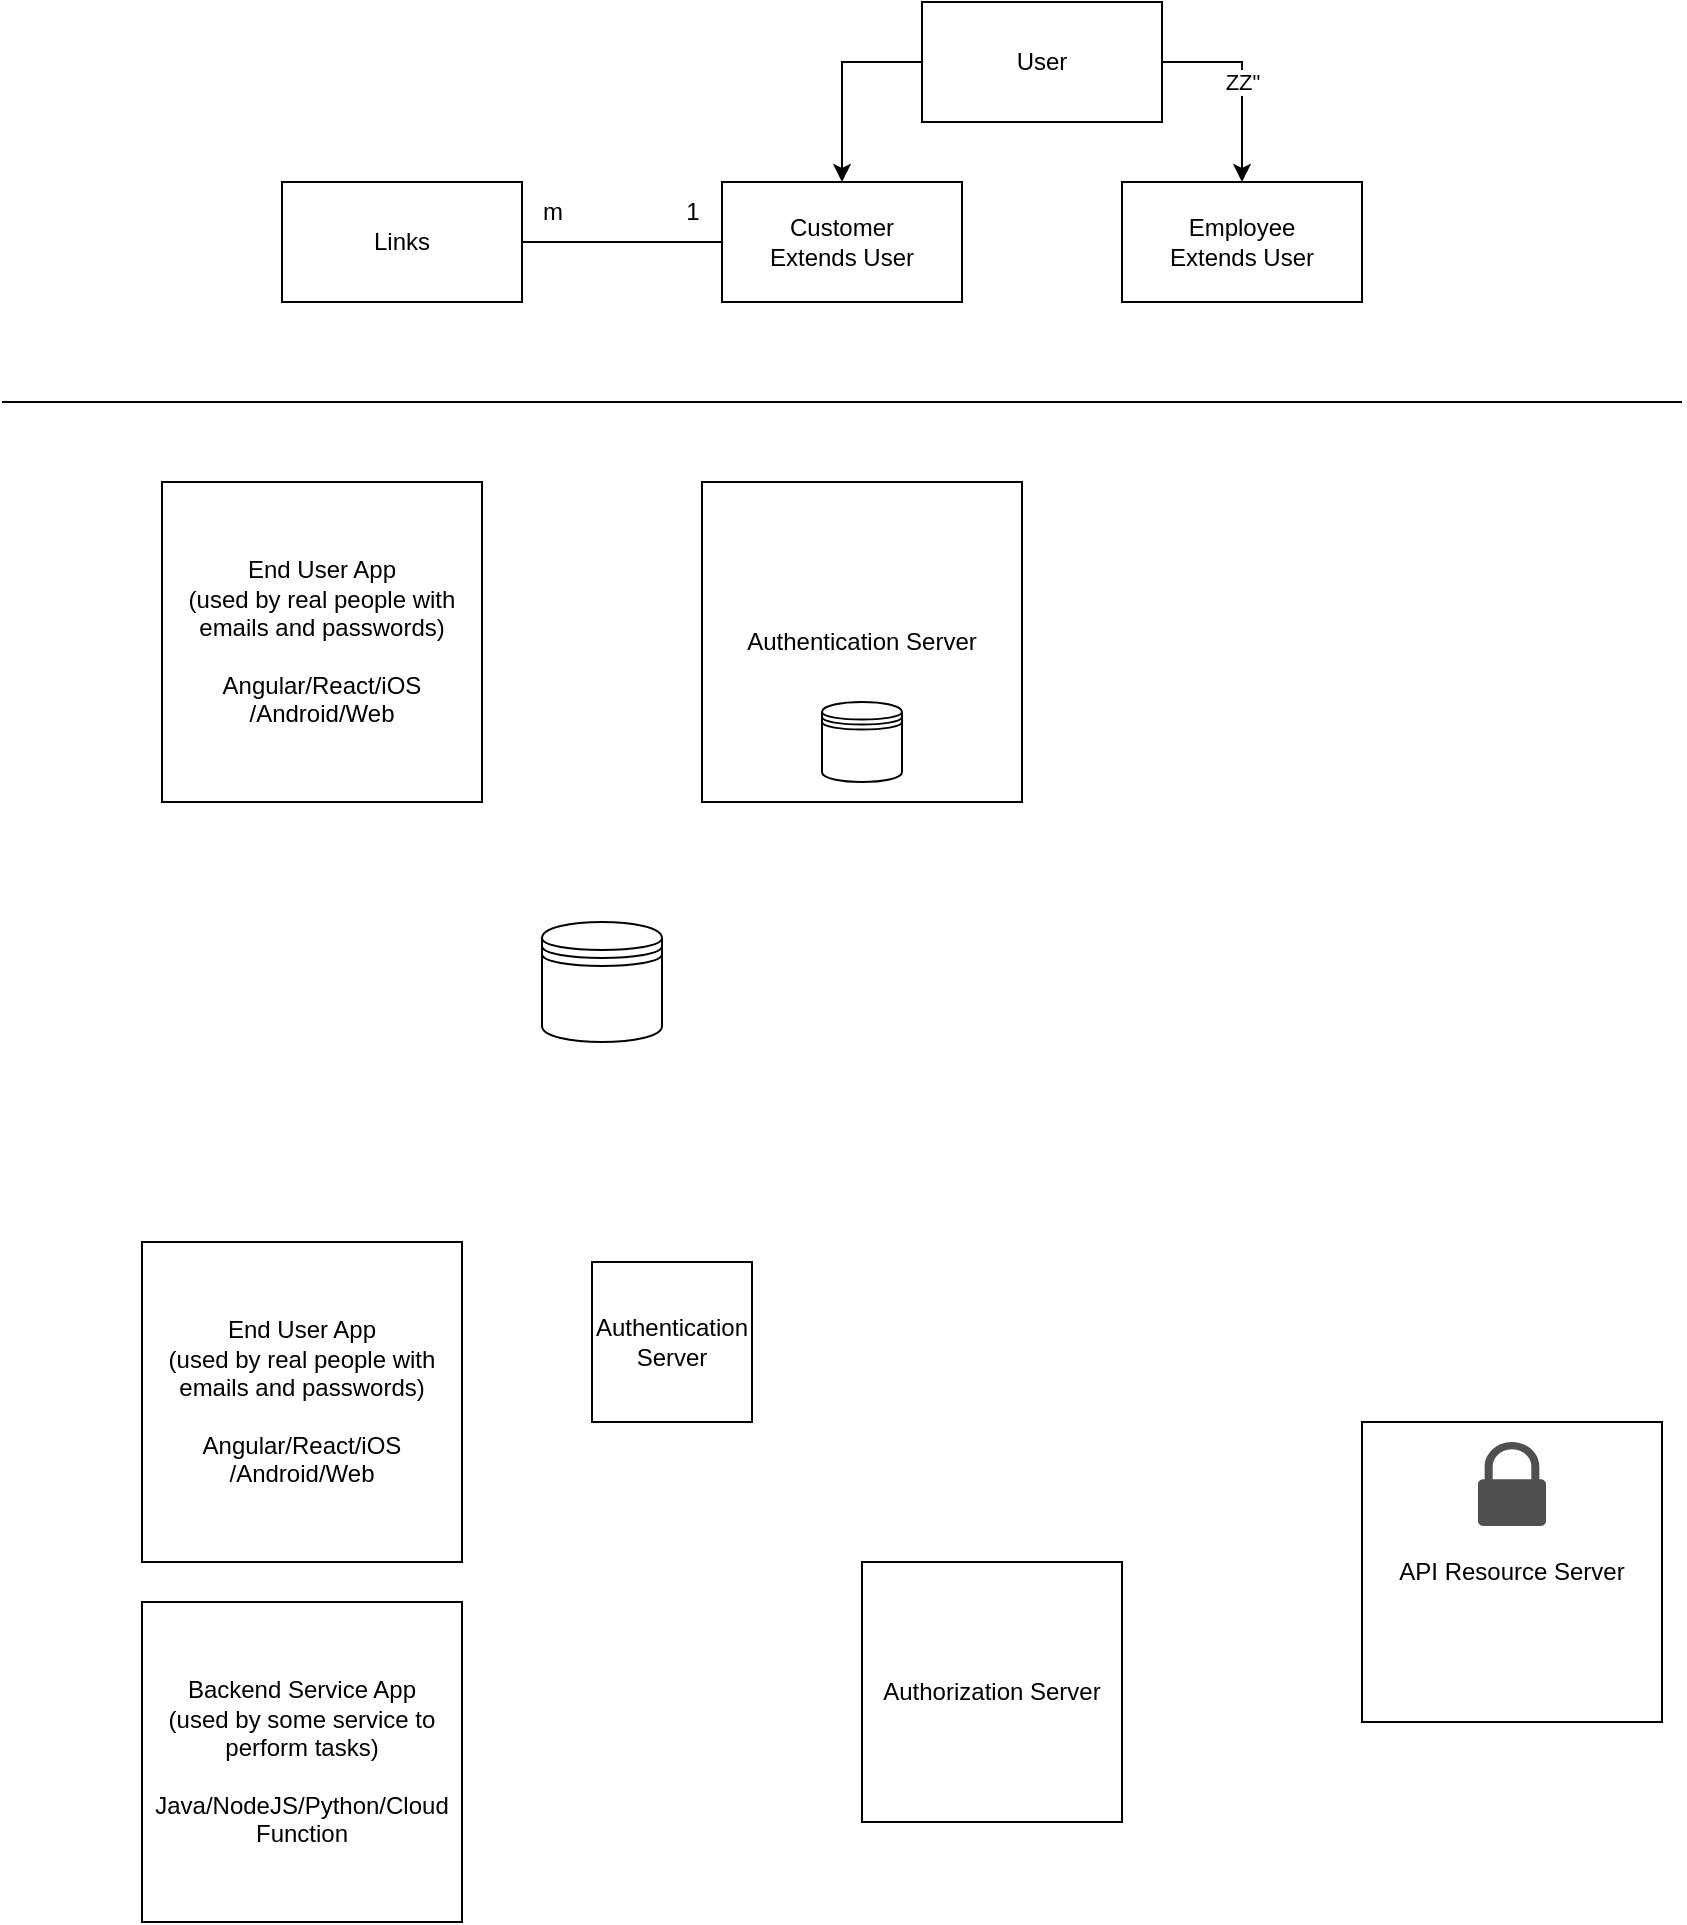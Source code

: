 <mxfile version="20.8.10" type="github">
  <diagram name="Page-1" id="bln3w_XPZ4h6MI37T4bz">
    <mxGraphModel dx="1507" dy="682" grid="1" gridSize="10" guides="1" tooltips="1" connect="1" arrows="1" fold="1" page="0" pageScale="1" pageWidth="850" pageHeight="1100" math="0" shadow="0">
      <root>
        <mxCell id="0" />
        <mxCell id="1" parent="0" />
        <mxCell id="v7E7N75x_8W41wSw50_x-7" style="edgeStyle=orthogonalEdgeStyle;rounded=0;orthogonalLoop=1;jettySize=auto;html=1;entryX=0.5;entryY=0;entryDx=0;entryDy=0;exitX=0;exitY=0.5;exitDx=0;exitDy=0;" parent="1" source="v7E7N75x_8W41wSw50_x-3" target="v7E7N75x_8W41wSw50_x-4" edge="1">
          <mxGeometry relative="1" as="geometry" />
        </mxCell>
        <mxCell id="v7E7N75x_8W41wSw50_x-8" value="ZZ&quot;" style="edgeStyle=orthogonalEdgeStyle;rounded=0;orthogonalLoop=1;jettySize=auto;html=1;entryX=0.5;entryY=0;entryDx=0;entryDy=0;exitX=1;exitY=0.5;exitDx=0;exitDy=0;" parent="1" source="v7E7N75x_8W41wSw50_x-3" target="v7E7N75x_8W41wSw50_x-5" edge="1">
          <mxGeometry relative="1" as="geometry" />
        </mxCell>
        <mxCell id="v7E7N75x_8W41wSw50_x-3" value="User" style="rounded=0;whiteSpace=wrap;html=1;" parent="1" vertex="1">
          <mxGeometry x="150" y="200" width="120" height="60" as="geometry" />
        </mxCell>
        <mxCell id="v7E7N75x_8W41wSw50_x-4" value="Customer&lt;br&gt;Extends User" style="rounded=0;whiteSpace=wrap;html=1;" parent="1" vertex="1">
          <mxGeometry x="50" y="290" width="120" height="60" as="geometry" />
        </mxCell>
        <mxCell id="v7E7N75x_8W41wSw50_x-5" value="Employee&lt;br style=&quot;border-color: var(--border-color);&quot;&gt;Extends User" style="rounded=0;whiteSpace=wrap;html=1;" parent="1" vertex="1">
          <mxGeometry x="250" y="290" width="120" height="60" as="geometry" />
        </mxCell>
        <mxCell id="v7E7N75x_8W41wSw50_x-9" value="Links" style="rounded=0;whiteSpace=wrap;html=1;" parent="1" vertex="1">
          <mxGeometry x="-170" y="290" width="120" height="60" as="geometry" />
        </mxCell>
        <mxCell id="v7E7N75x_8W41wSw50_x-11" value="" style="endArrow=none;html=1;entryX=0;entryY=0.5;entryDx=0;entryDy=0;" parent="1" target="v7E7N75x_8W41wSw50_x-4" edge="1">
          <mxGeometry width="50" height="50" relative="1" as="geometry">
            <mxPoint x="-50" y="320" as="sourcePoint" />
            <mxPoint y="270" as="targetPoint" />
          </mxGeometry>
        </mxCell>
        <mxCell id="v7E7N75x_8W41wSw50_x-12" value="1" style="text;html=1;align=center;verticalAlign=middle;resizable=0;points=[];autosize=1;strokeColor=none;fillColor=none;" parent="1" vertex="1">
          <mxGeometry x="20" y="290" width="30" height="30" as="geometry" />
        </mxCell>
        <mxCell id="v7E7N75x_8W41wSw50_x-13" value="m" style="text;html=1;align=center;verticalAlign=middle;resizable=0;points=[];autosize=1;strokeColor=none;fillColor=none;" parent="1" vertex="1">
          <mxGeometry x="-50" y="290" width="30" height="30" as="geometry" />
        </mxCell>
        <mxCell id="cVUFuzyZl8mE2EMcl6P--1" value="End User App &lt;br&gt;(used by real people with emails and passwords)&lt;br&gt;&lt;br&gt;Angular/React/iOS&lt;br&gt;/Android/Web" style="whiteSpace=wrap;html=1;aspect=fixed;" vertex="1" parent="1">
          <mxGeometry x="-230" y="440" width="160" height="160" as="geometry" />
        </mxCell>
        <mxCell id="cVUFuzyZl8mE2EMcl6P--2" value="" style="endArrow=none;html=1;rounded=0;" edge="1" parent="1">
          <mxGeometry width="50" height="50" relative="1" as="geometry">
            <mxPoint x="-310" y="400" as="sourcePoint" />
            <mxPoint x="530" y="400" as="targetPoint" />
          </mxGeometry>
        </mxCell>
        <mxCell id="cVUFuzyZl8mE2EMcl6P--8" value="Authentication Server" style="whiteSpace=wrap;html=1;aspect=fixed;" vertex="1" parent="1">
          <mxGeometry x="40" y="440" width="160" height="160" as="geometry" />
        </mxCell>
        <mxCell id="cVUFuzyZl8mE2EMcl6P--10" value="" style="shape=datastore;whiteSpace=wrap;html=1;" vertex="1" parent="1">
          <mxGeometry x="100" y="550" width="40" height="40" as="geometry" />
        </mxCell>
        <mxCell id="cVUFuzyZl8mE2EMcl6P--11" value="End User App &lt;br&gt;(used by real people with emails and passwords)&lt;br&gt;&lt;br&gt;Angular/React/iOS&lt;br&gt;/Android/Web" style="whiteSpace=wrap;html=1;aspect=fixed;" vertex="1" parent="1">
          <mxGeometry x="-240" y="820" width="160" height="160" as="geometry" />
        </mxCell>
        <mxCell id="cVUFuzyZl8mE2EMcl6P--12" value="Backend Service App&lt;br&gt;(used by some service to perform tasks)&lt;br&gt;&lt;br&gt;Java/NodeJS/Python/Cloud Function" style="whiteSpace=wrap;html=1;aspect=fixed;" vertex="1" parent="1">
          <mxGeometry x="-240" y="1000" width="160" height="160" as="geometry" />
        </mxCell>
        <mxCell id="cVUFuzyZl8mE2EMcl6P--13" value="" style="group" vertex="1" connectable="0" parent="1">
          <mxGeometry x="370" y="910" width="150" height="150" as="geometry" />
        </mxCell>
        <mxCell id="cVUFuzyZl8mE2EMcl6P--14" value="API Resource Server" style="whiteSpace=wrap;html=1;aspect=fixed;" vertex="1" parent="cVUFuzyZl8mE2EMcl6P--13">
          <mxGeometry width="150" height="150" as="geometry" />
        </mxCell>
        <mxCell id="cVUFuzyZl8mE2EMcl6P--15" value="" style="sketch=0;pointerEvents=1;shadow=0;dashed=0;html=1;strokeColor=none;fillColor=#505050;labelPosition=center;verticalLabelPosition=bottom;verticalAlign=top;outlineConnect=0;align=center;shape=mxgraph.office.security.lock_protected;" vertex="1" parent="cVUFuzyZl8mE2EMcl6P--13">
          <mxGeometry x="58" y="10" width="34" height="42" as="geometry" />
        </mxCell>
        <mxCell id="cVUFuzyZl8mE2EMcl6P--16" value="Authorization Server" style="whiteSpace=wrap;html=1;aspect=fixed;" vertex="1" parent="1">
          <mxGeometry x="120" y="980" width="130" height="130" as="geometry" />
        </mxCell>
        <mxCell id="cVUFuzyZl8mE2EMcl6P--17" value="Authentication Server" style="whiteSpace=wrap;html=1;aspect=fixed;" vertex="1" parent="1">
          <mxGeometry x="-15" y="830" width="80" height="80" as="geometry" />
        </mxCell>
        <mxCell id="cVUFuzyZl8mE2EMcl6P--18" value="" style="shape=datastore;whiteSpace=wrap;html=1;" vertex="1" parent="1">
          <mxGeometry x="-40" y="660" width="60" height="60" as="geometry" />
        </mxCell>
      </root>
    </mxGraphModel>
  </diagram>
</mxfile>
